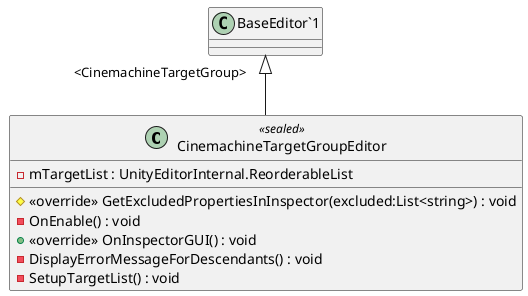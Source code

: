 @startuml
class CinemachineTargetGroupEditor <<sealed>> {
    - mTargetList : UnityEditorInternal.ReorderableList
    # <<override>> GetExcludedPropertiesInInspector(excluded:List<string>) : void
    - OnEnable() : void
    + <<override>> OnInspectorGUI() : void
    - DisplayErrorMessageForDescendants() : void
    - SetupTargetList() : void
}
"BaseEditor`1" "<CinemachineTargetGroup>" <|-- CinemachineTargetGroupEditor
@enduml
